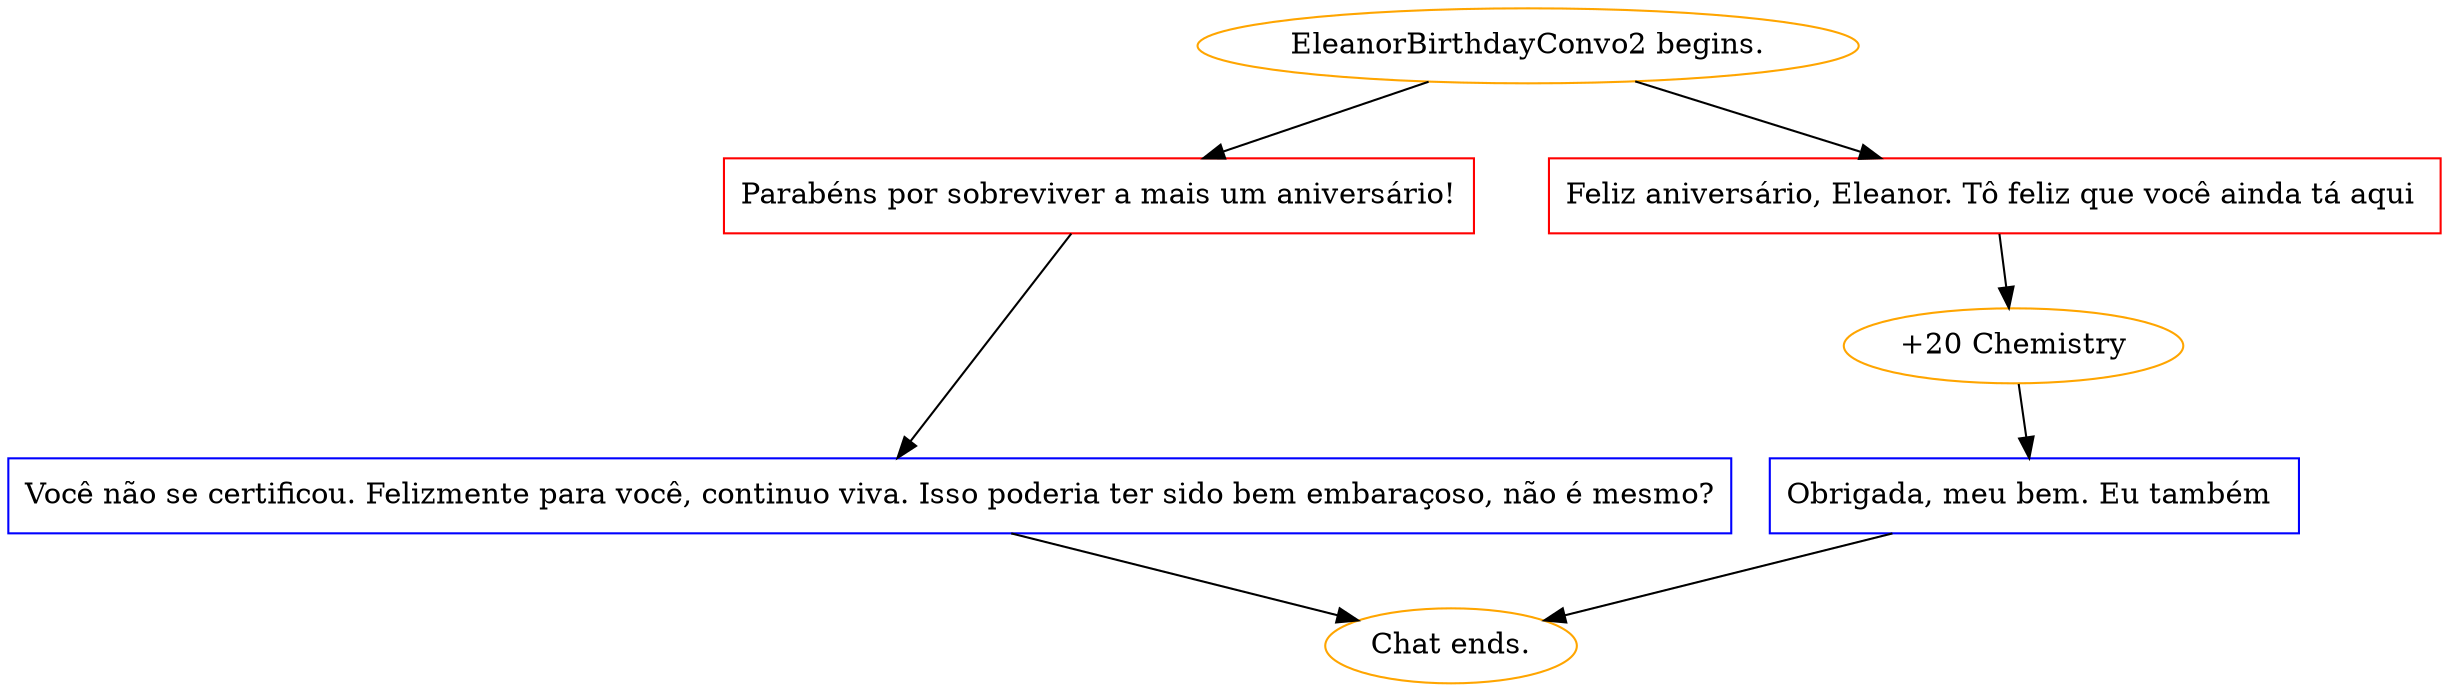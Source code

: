 digraph {
	"EleanorBirthdayConvo2 begins." [color=orange];
		"EleanorBirthdayConvo2 begins." -> j2587050618;
		"EleanorBirthdayConvo2 begins." -> j809699571;
	j2587050618 [label="Parabéns por sobreviver a mais um aniversário!",shape=box,color=red];
		j2587050618 -> j1913639875;
	j809699571 [label="Feliz aniversário, Eleanor. Tô feliz que você ainda tá aqui ",shape=box,color=red];
		j809699571 -> j3240876978;
	j1913639875 [label="Você não se certificou. Felizmente para você, continuo viva. Isso poderia ter sido bem embaraçoso, não é mesmo?",shape=box,color=blue];
		j1913639875 -> "Chat ends.";
	j3240876978 [label="+20 Chemistry",color=orange];
		j3240876978 -> j2495016269;
	"Chat ends." [color=orange];
	j2495016269 [label="Obrigada, meu bem. Eu também ",shape=box,color=blue];
		j2495016269 -> "Chat ends.";
}